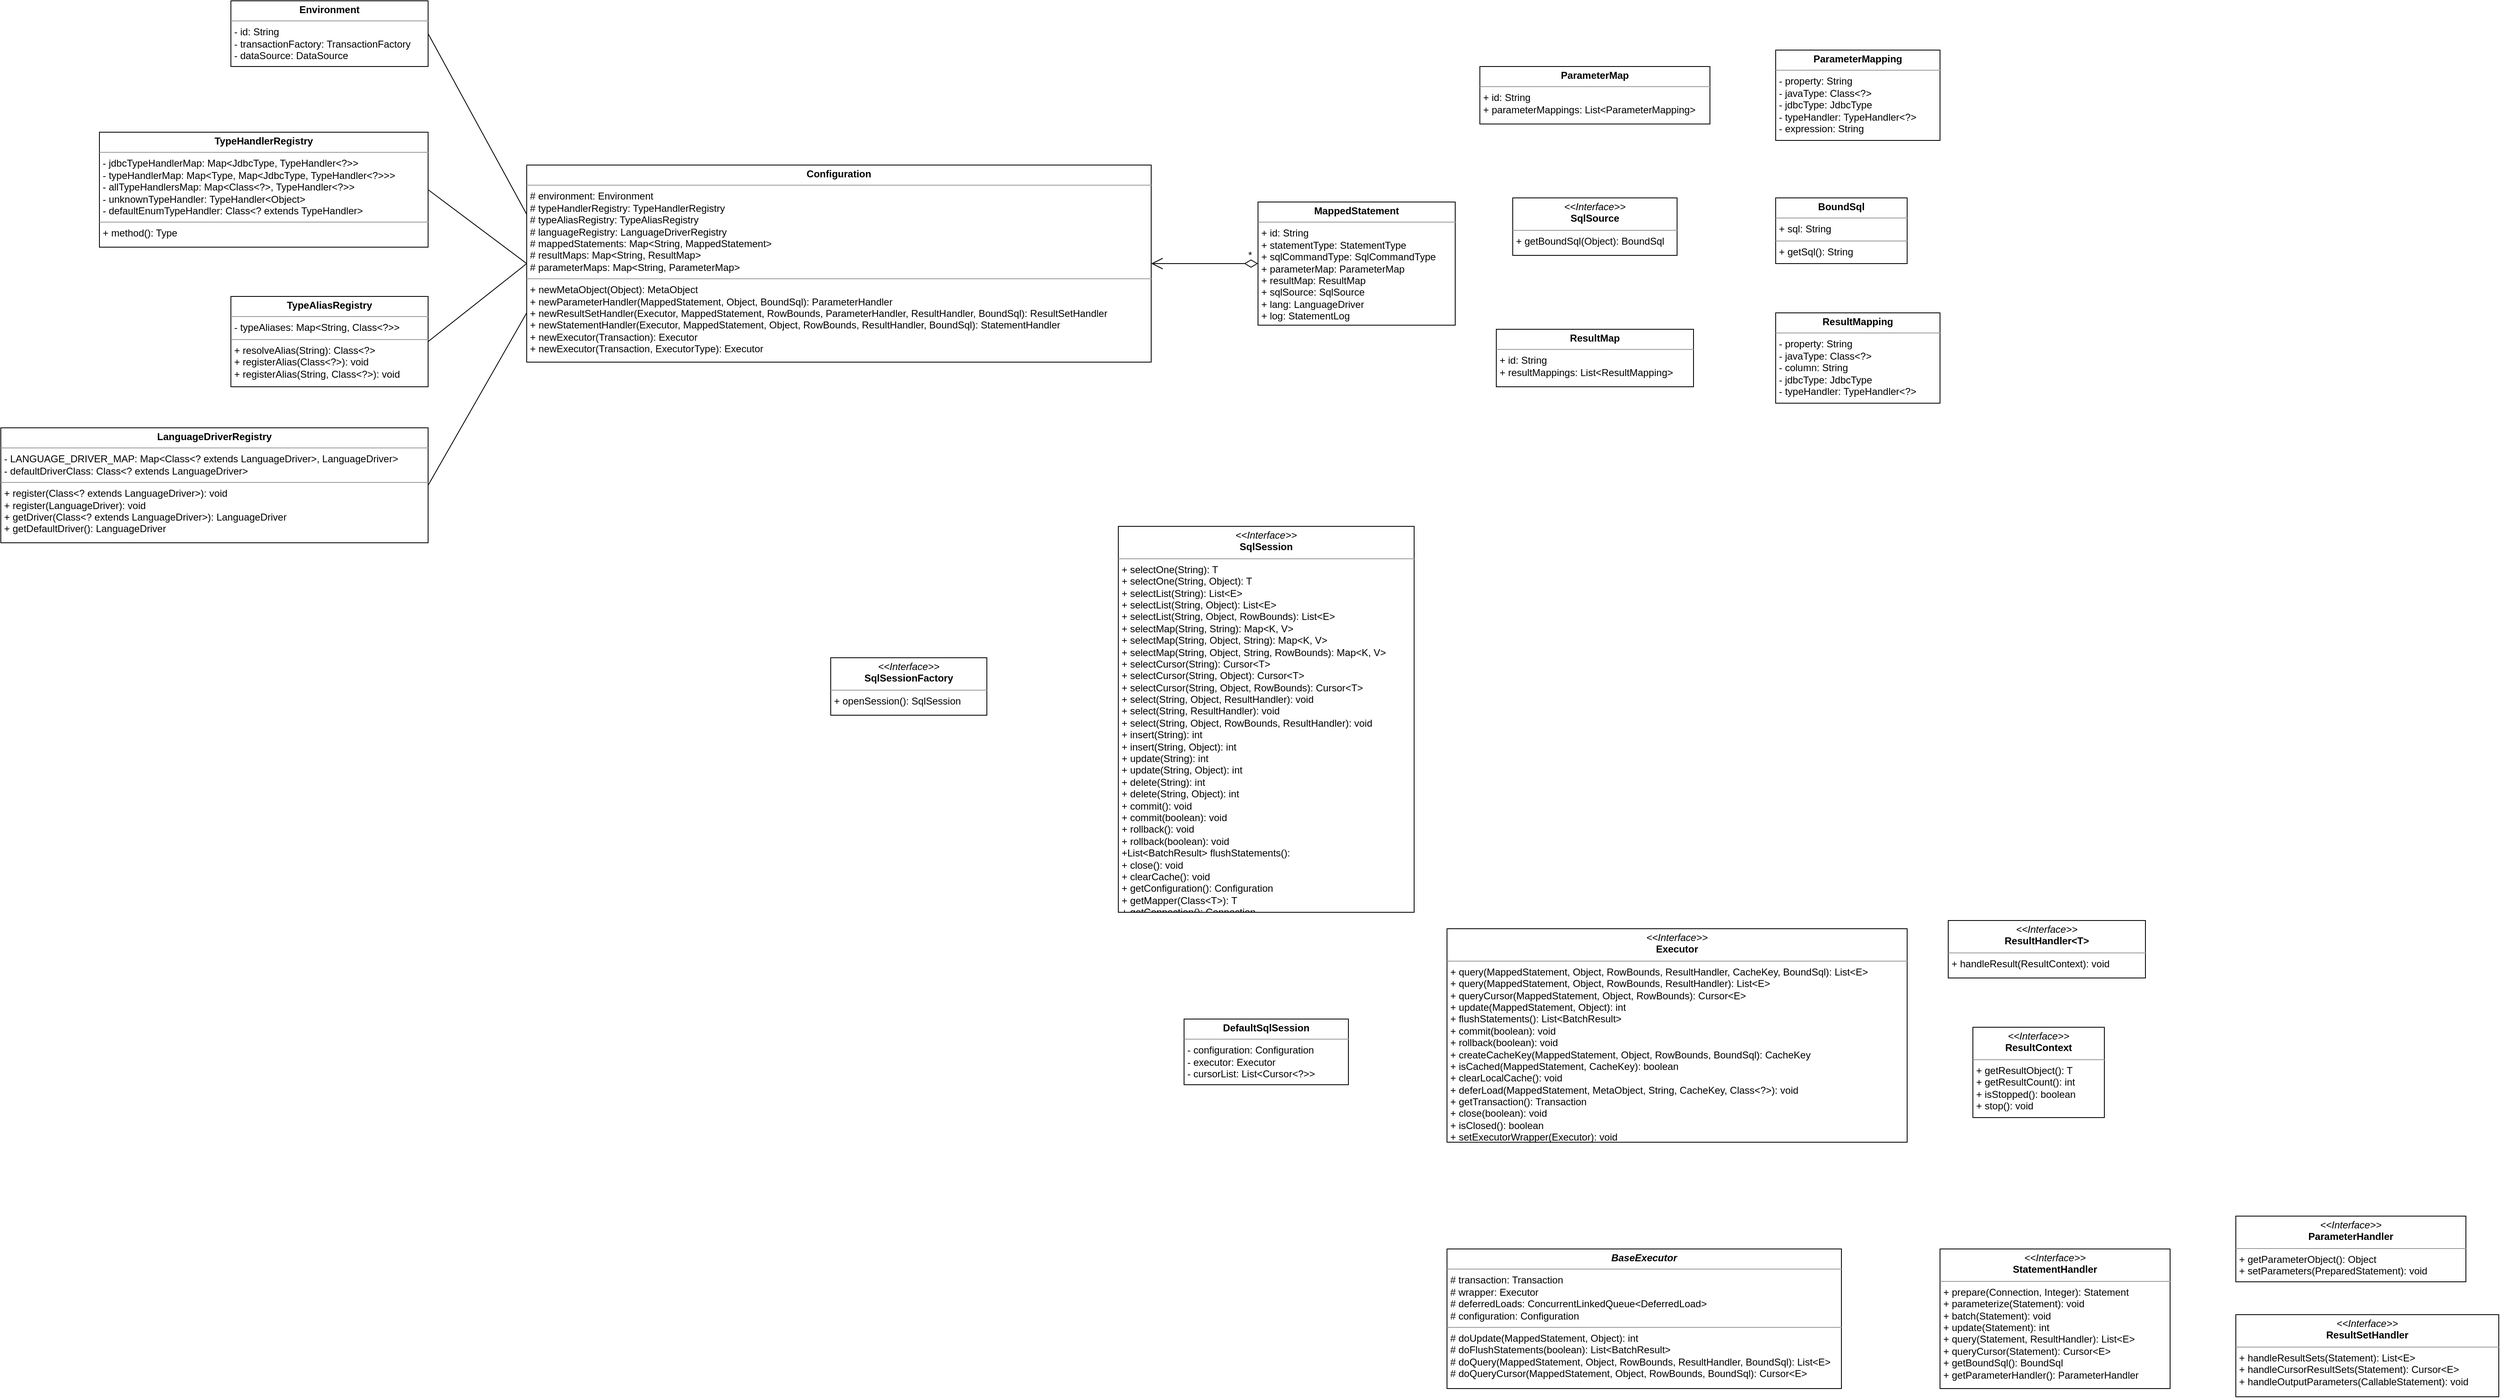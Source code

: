 <mxfile version="13.5.7" type="device"><diagram id="11jCLRWM-ENK_kIR0f4W" name="Page-1"><mxGraphModel dx="2760" dy="745" grid="1" gridSize="10" guides="1" tooltips="1" connect="1" arrows="1" fold="1" page="1" pageScale="1" pageWidth="827" pageHeight="1169" math="0" shadow="0"><root><mxCell id="0"/><mxCell id="1" parent="0"/><mxCell id="-UJexCOjadCY9sfcEA10-1" value="&lt;p style=&quot;margin: 0px ; margin-top: 4px ; text-align: center&quot;&gt;&lt;i&gt;&amp;lt;&amp;lt;Interface&amp;gt;&amp;gt;&lt;/i&gt;&lt;br&gt;&lt;b&gt;SqlSource&lt;/b&gt;&lt;/p&gt;&lt;hr size=&quot;1&quot;&gt;&lt;p style=&quot;margin: 0px ; margin-left: 4px&quot;&gt;+ getBoundSql(Object): BoundSql&lt;/p&gt;" style="verticalAlign=top;align=left;overflow=fill;fontSize=12;fontFamily=Helvetica;html=1;" parent="1" vertex="1"><mxGeometry x="840" y="680" width="200" height="70" as="geometry"/></mxCell><mxCell id="-UJexCOjadCY9sfcEA10-2" value="&lt;p style=&quot;margin: 0px ; margin-top: 4px ; text-align: center&quot;&gt;&lt;b&gt;BoundSql&lt;/b&gt;&lt;/p&gt;&lt;hr size=&quot;1&quot;&gt;&lt;p style=&quot;margin: 0px ; margin-left: 4px&quot;&gt;+ sql: String&lt;/p&gt;&lt;hr size=&quot;1&quot;&gt;&lt;p style=&quot;margin: 0px ; margin-left: 4px&quot;&gt;+ getSql(): String&lt;/p&gt;" style="verticalAlign=top;align=left;overflow=fill;fontSize=12;fontFamily=Helvetica;html=1;" parent="1" vertex="1"><mxGeometry x="1160" y="680" width="160" height="80" as="geometry"/></mxCell><mxCell id="-UJexCOjadCY9sfcEA10-3" value="&lt;p style=&quot;margin: 0px ; margin-top: 4px ; text-align: center&quot;&gt;&lt;b&gt;MappedStatement&lt;/b&gt;&lt;/p&gt;&lt;hr size=&quot;1&quot;&gt;&lt;p style=&quot;margin: 0px ; margin-left: 4px&quot;&gt;+ id: String&lt;/p&gt;&lt;p style=&quot;margin: 0px ; margin-left: 4px&quot;&gt;+ statementType: StatementType&lt;/p&gt;&lt;p style=&quot;margin: 0px ; margin-left: 4px&quot;&gt;+ sqlCommandType: SqlCommandType&lt;/p&gt;&lt;p style=&quot;margin: 0px ; margin-left: 4px&quot;&gt;+ parameterMap: ParameterMap&lt;/p&gt;&lt;p style=&quot;margin: 0px ; margin-left: 4px&quot;&gt;+ resultMap: ResultMap&lt;/p&gt;&lt;p style=&quot;margin: 0px ; margin-left: 4px&quot;&gt;+ sqlSource: SqlSource&lt;/p&gt;&lt;p style=&quot;margin: 0px ; margin-left: 4px&quot;&gt;+ lang: LanguageDriver&lt;/p&gt;&lt;p style=&quot;margin: 0px ; margin-left: 4px&quot;&gt;+ log: StatementLog&lt;/p&gt;" style="verticalAlign=top;align=left;overflow=fill;fontSize=12;fontFamily=Helvetica;html=1;" parent="1" vertex="1"><mxGeometry x="530" y="685" width="240" height="150" as="geometry"/></mxCell><mxCell id="-UJexCOjadCY9sfcEA10-4" value="&lt;p style=&quot;margin: 0px ; margin-top: 4px ; text-align: center&quot;&gt;&lt;b&gt;TypeHandlerRegistry&lt;/b&gt;&lt;/p&gt;&lt;hr size=&quot;1&quot;&gt;&lt;p style=&quot;margin: 0px ; margin-left: 4px&quot;&gt;- jdbcTypeHandlerMap: Map&amp;lt;JdbcType, TypeHandler&amp;lt;?&amp;gt;&amp;gt;&lt;/p&gt;&lt;p style=&quot;margin: 0px ; margin-left: 4px&quot;&gt;- typeHandlerMap: Map&amp;lt;Type, Map&amp;lt;JdbcType, TypeHandler&amp;lt;?&amp;gt;&amp;gt;&amp;gt;&lt;/p&gt;&lt;p style=&quot;margin: 0px ; margin-left: 4px&quot;&gt;- allTypeHandlersMap: Map&amp;lt;Class&amp;lt;?&amp;gt;, TypeHandler&amp;lt;?&amp;gt;&amp;gt;&lt;/p&gt;&lt;p style=&quot;margin: 0px ; margin-left: 4px&quot;&gt;- unknownTypeHandler: TypeHandler&amp;lt;Object&amp;gt;&lt;/p&gt;&lt;p style=&quot;margin: 0px ; margin-left: 4px&quot;&gt;- defaultEnumTypeHandler: Class&amp;lt;? extends TypeHandler&amp;gt;&lt;/p&gt;&lt;hr size=&quot;1&quot;&gt;&lt;p style=&quot;margin: 0px ; margin-left: 4px&quot;&gt;+ method(): Type&lt;/p&gt;" style="verticalAlign=top;align=left;overflow=fill;fontSize=12;fontFamily=Helvetica;html=1;" parent="1" vertex="1"><mxGeometry x="-880" y="600" width="400" height="140" as="geometry"/></mxCell><mxCell id="-UJexCOjadCY9sfcEA10-5" value="&lt;p style=&quot;margin: 0px ; margin-top: 4px ; text-align: center&quot;&gt;&lt;b&gt;ResultMapping&lt;/b&gt;&lt;/p&gt;&lt;hr size=&quot;1&quot;&gt;&lt;p style=&quot;margin: 0px ; margin-left: 4px&quot;&gt;- property: String&lt;/p&gt;&lt;p style=&quot;margin: 0px ; margin-left: 4px&quot;&gt;- javaType: Class&amp;lt;?&amp;gt;&lt;/p&gt;&lt;p style=&quot;margin: 0px ; margin-left: 4px&quot;&gt;- column: String&lt;/p&gt;&lt;p style=&quot;margin: 0px ; margin-left: 4px&quot;&gt;- jdbcType: JdbcType&lt;/p&gt;&lt;p style=&quot;margin: 0px ; margin-left: 4px&quot;&gt;- typeHandler: TypeHandler&amp;lt;?&amp;gt;&lt;/p&gt;" style="verticalAlign=top;align=left;overflow=fill;fontSize=12;fontFamily=Helvetica;html=1;" parent="1" vertex="1"><mxGeometry x="1160" y="820" width="200" height="110" as="geometry"/></mxCell><mxCell id="-UJexCOjadCY9sfcEA10-6" value="&lt;p style=&quot;margin: 0px ; margin-top: 4px ; text-align: center&quot;&gt;&lt;b&gt;ResultMap&lt;/b&gt;&lt;/p&gt;&lt;hr size=&quot;1&quot;&gt;&lt;p style=&quot;margin: 0px ; margin-left: 4px&quot;&gt;+ id: String&lt;/p&gt;&lt;p style=&quot;margin: 0px ; margin-left: 4px&quot;&gt;+ resultMappings: List&amp;lt;ResultMapping&amp;gt;&lt;/p&gt;" style="verticalAlign=top;align=left;overflow=fill;fontSize=12;fontFamily=Helvetica;html=1;" parent="1" vertex="1"><mxGeometry x="820" y="840" width="240" height="70" as="geometry"/></mxCell><mxCell id="-UJexCOjadCY9sfcEA10-7" value="&lt;p style=&quot;margin: 0px ; margin-top: 4px ; text-align: center&quot;&gt;&lt;b&gt;ParameterMapping&lt;/b&gt;&lt;/p&gt;&lt;hr size=&quot;1&quot;&gt;&lt;p style=&quot;margin: 0px ; margin-left: 4px&quot;&gt;- property: String&lt;/p&gt;&lt;p style=&quot;margin: 0px ; margin-left: 4px&quot;&gt;- javaType: Class&amp;lt;?&amp;gt;&lt;/p&gt;&lt;p style=&quot;margin: 0px ; margin-left: 4px&quot;&gt;- jdbcType: JdbcType&lt;/p&gt;&lt;p style=&quot;margin: 0px ; margin-left: 4px&quot;&gt;- typeHandler: TypeHandler&amp;lt;?&amp;gt;&lt;/p&gt;&lt;p style=&quot;margin: 0px ; margin-left: 4px&quot;&gt;- expression: String&lt;/p&gt;" style="verticalAlign=top;align=left;overflow=fill;fontSize=12;fontFamily=Helvetica;html=1;" parent="1" vertex="1"><mxGeometry x="1160" y="500" width="200" height="110" as="geometry"/></mxCell><mxCell id="-UJexCOjadCY9sfcEA10-8" value="&lt;p style=&quot;margin: 0px ; margin-top: 4px ; text-align: center&quot;&gt;&lt;b&gt;ParameterMap&lt;/b&gt;&lt;/p&gt;&lt;hr size=&quot;1&quot;&gt;&lt;p style=&quot;margin: 0px ; margin-left: 4px&quot;&gt;+ id: String&lt;/p&gt;&lt;p style=&quot;margin: 0px ; margin-left: 4px&quot;&gt;+ parameterMappings: List&amp;lt;ParameterMapping&amp;gt;&lt;/p&gt;" style="verticalAlign=top;align=left;overflow=fill;fontSize=12;fontFamily=Helvetica;html=1;" parent="1" vertex="1"><mxGeometry x="800" y="520" width="280" height="70" as="geometry"/></mxCell><mxCell id="-UJexCOjadCY9sfcEA10-9" value="&lt;p style=&quot;margin: 0px ; margin-top: 4px ; text-align: center&quot;&gt;&lt;b&gt;TypeAliasRegistry&lt;/b&gt;&lt;/p&gt;&lt;hr size=&quot;1&quot;&gt;&lt;p style=&quot;margin: 0px ; margin-left: 4px&quot;&gt;- typeAliases: Map&amp;lt;String, Class&amp;lt;?&amp;gt;&amp;gt;&lt;/p&gt;&lt;hr size=&quot;1&quot;&gt;&lt;p style=&quot;margin: 0px ; margin-left: 4px&quot;&gt;+ resolveAlias(String): Class&amp;lt;?&amp;gt;&lt;/p&gt;&lt;p style=&quot;margin: 0px ; margin-left: 4px&quot;&gt;+ registerAlias(Class&amp;lt;?&amp;gt;): void&lt;/p&gt;&lt;p style=&quot;margin: 0px ; margin-left: 4px&quot;&gt;+ registerAlias(String, Class&amp;lt;?&amp;gt;): void&lt;/p&gt;" style="verticalAlign=top;align=left;overflow=fill;fontSize=12;fontFamily=Helvetica;html=1;" parent="1" vertex="1"><mxGeometry x="-720" y="800" width="240" height="110" as="geometry"/></mxCell><mxCell id="-UJexCOjadCY9sfcEA10-10" value="&lt;p style=&quot;margin: 0px ; margin-top: 4px ; text-align: center&quot;&gt;&lt;b&gt;LanguageDriverRegistry&lt;/b&gt;&lt;/p&gt;&lt;hr size=&quot;1&quot;&gt;&lt;p style=&quot;margin: 0px ; margin-left: 4px&quot;&gt;- LANGUAGE_DRIVER_MAP: Map&amp;lt;Class&amp;lt;? extends LanguageDriver&amp;gt;, LanguageDriver&amp;gt;&lt;/p&gt;&lt;p style=&quot;margin: 0px ; margin-left: 4px&quot;&gt;- defaultDriverClass: Class&amp;lt;? extends LanguageDriver&amp;gt;&lt;/p&gt;&lt;hr size=&quot;1&quot;&gt;&lt;p style=&quot;margin: 0px ; margin-left: 4px&quot;&gt;+ register(Class&amp;lt;? extends LanguageDriver&amp;gt;): void&lt;/p&gt;&lt;p style=&quot;margin: 0px ; margin-left: 4px&quot;&gt;+ register(LanguageDriver): void&lt;/p&gt;&lt;p style=&quot;margin: 0px ; margin-left: 4px&quot;&gt;+ getDriver(Class&amp;lt;? extends LanguageDriver&amp;gt;): LanguageDriver&lt;/p&gt;&lt;p style=&quot;margin: 0px ; margin-left: 4px&quot;&gt;+ getDefaultDriver(): LanguageDriver&lt;/p&gt;" style="verticalAlign=top;align=left;overflow=fill;fontSize=12;fontFamily=Helvetica;html=1;" parent="1" vertex="1"><mxGeometry x="-1000" y="960" width="520" height="140" as="geometry"/></mxCell><mxCell id="-UJexCOjadCY9sfcEA10-12" value="&lt;p style=&quot;margin: 0px ; margin-top: 4px ; text-align: center&quot;&gt;&lt;b&gt;Environment&lt;/b&gt;&lt;/p&gt;&lt;hr size=&quot;1&quot;&gt;&lt;p style=&quot;margin: 0px ; margin-left: 4px&quot;&gt;- id: String&lt;/p&gt;&lt;p style=&quot;margin: 0px ; margin-left: 4px&quot;&gt;- transactionFactory: TransactionFactory&lt;/p&gt;&lt;p style=&quot;margin: 0px ; margin-left: 4px&quot;&gt;- dataSource: DataSource&lt;/p&gt;" style="verticalAlign=top;align=left;overflow=fill;fontSize=12;fontFamily=Helvetica;html=1;" parent="1" vertex="1"><mxGeometry x="-720" y="440" width="240" height="80" as="geometry"/></mxCell><mxCell id="-UJexCOjadCY9sfcEA10-13" value="&lt;p style=&quot;margin: 0px ; margin-top: 4px ; text-align: center&quot;&gt;&lt;i&gt;&amp;lt;&amp;lt;Interface&amp;gt;&amp;gt;&lt;/i&gt;&lt;br&gt;&lt;b&gt;SqlSessionFactory&lt;/b&gt;&lt;/p&gt;&lt;hr size=&quot;1&quot;&gt;&lt;p style=&quot;margin: 0px ; margin-left: 4px&quot;&gt;+ openSession(): SqlSession&lt;br&gt;&lt;/p&gt;" style="verticalAlign=top;align=left;overflow=fill;fontSize=12;fontFamily=Helvetica;html=1;" parent="1" vertex="1"><mxGeometry x="10" y="1240" width="190" height="70" as="geometry"/></mxCell><mxCell id="-UJexCOjadCY9sfcEA10-14" value="&lt;p style=&quot;margin: 0px ; margin-top: 4px ; text-align: center&quot;&gt;&lt;i&gt;&amp;lt;&amp;lt;Interface&amp;gt;&amp;gt;&lt;/i&gt;&lt;br&gt;&lt;b&gt;SqlSession&lt;/b&gt;&lt;/p&gt;&lt;hr size=&quot;1&quot;&gt;&lt;p style=&quot;margin: 0px ; margin-left: 4px&quot;&gt;+ selectOne(String): T&lt;/p&gt;&lt;p style=&quot;margin: 0px ; margin-left: 4px&quot;&gt;+ selectOne(String, Object): T&lt;/p&gt;&lt;p style=&quot;margin: 0px ; margin-left: 4px&quot;&gt;+ selectList(String): List&amp;lt;E&amp;gt;&lt;/p&gt;&lt;p style=&quot;margin: 0px ; margin-left: 4px&quot;&gt;+ selectList(String, Object): List&amp;lt;E&amp;gt;&lt;/p&gt;&lt;p style=&quot;margin: 0px ; margin-left: 4px&quot;&gt;+ selectList(String, Object, RowBounds): List&amp;lt;E&amp;gt;&lt;/p&gt;&lt;p style=&quot;margin: 0px ; margin-left: 4px&quot;&gt;+ selectMap(String, String): Map&amp;lt;K, V&amp;gt;&lt;/p&gt;&lt;p style=&quot;margin: 0px ; margin-left: 4px&quot;&gt;+ selectMap(String, Object, String): Map&amp;lt;K, V&amp;gt;&lt;/p&gt;&lt;p style=&quot;margin: 0px ; margin-left: 4px&quot;&gt;+ selectMap(String, Object, String, RowBounds): Map&amp;lt;K, V&amp;gt;&lt;/p&gt;&lt;p style=&quot;margin: 0px ; margin-left: 4px&quot;&gt;+ selectCursor(String): Cursor&amp;lt;T&amp;gt;&lt;/p&gt;&lt;p style=&quot;margin: 0px ; margin-left: 4px&quot;&gt;+ selectCursor(String, Object): Cursor&amp;lt;T&amp;gt;&lt;/p&gt;&lt;p style=&quot;margin: 0px ; margin-left: 4px&quot;&gt;+ selectCursor(String, Object, RowBounds): Cursor&amp;lt;T&amp;gt;&lt;/p&gt;&lt;p style=&quot;margin: 0px ; margin-left: 4px&quot;&gt;+ select(String, Object, ResultHandler): void&lt;/p&gt;&lt;p style=&quot;margin: 0px ; margin-left: 4px&quot;&gt;+ select(String, ResultHandler): void&lt;/p&gt;&lt;p style=&quot;margin: 0px ; margin-left: 4px&quot;&gt;+ select(String, Object, RowBounds, ResultHandler): void&lt;/p&gt;&lt;p style=&quot;margin: 0px ; margin-left: 4px&quot;&gt;+ insert(String): int&lt;/p&gt;&lt;p style=&quot;margin: 0px ; margin-left: 4px&quot;&gt;+ insert(String, Object): int&lt;/p&gt;&lt;p style=&quot;margin: 0px ; margin-left: 4px&quot;&gt;+ update(String): int&lt;/p&gt;&lt;p style=&quot;margin: 0px ; margin-left: 4px&quot;&gt;+ update(String, Object): int&lt;/p&gt;&lt;p style=&quot;margin: 0px ; margin-left: 4px&quot;&gt;+ delete(String): int&lt;/p&gt;&lt;p style=&quot;margin: 0px ; margin-left: 4px&quot;&gt;+ delete(String, Object): int&lt;/p&gt;&lt;p style=&quot;margin: 0px ; margin-left: 4px&quot;&gt;+ commit(): void&lt;/p&gt;&lt;p style=&quot;margin: 0px ; margin-left: 4px&quot;&gt;+ commit(boolean): void&lt;/p&gt;&lt;p style=&quot;margin: 0px ; margin-left: 4px&quot;&gt;+ rollback(): void&lt;/p&gt;&lt;p style=&quot;margin: 0px ; margin-left: 4px&quot;&gt;+ rollback(boolean): void&lt;/p&gt;&lt;p style=&quot;margin: 0px ; margin-left: 4px&quot;&gt;+List&amp;lt;BatchResult&amp;gt; flushStatements():&amp;nbsp;&lt;/p&gt;&lt;p style=&quot;margin: 0px ; margin-left: 4px&quot;&gt;+ close(): void&lt;/p&gt;&lt;p style=&quot;margin: 0px ; margin-left: 4px&quot;&gt;+ clearCache(): void&lt;/p&gt;&lt;p style=&quot;margin: 0px ; margin-left: 4px&quot;&gt;+ getConfiguration(): Configuration&lt;/p&gt;&lt;p style=&quot;margin: 0px ; margin-left: 4px&quot;&gt;+ getMapper(Class&amp;lt;T&amp;gt;): T&lt;/p&gt;&lt;p style=&quot;margin: 0px ; margin-left: 4px&quot;&gt;+ getConnection(): Connection&lt;/p&gt;" style="verticalAlign=top;align=left;overflow=fill;fontSize=12;fontFamily=Helvetica;html=1;" parent="1" vertex="1"><mxGeometry x="360" y="1080" width="360" height="470" as="geometry"/></mxCell><mxCell id="-UJexCOjadCY9sfcEA10-15" value="&lt;p style=&quot;margin: 0px ; margin-top: 4px ; text-align: center&quot;&gt;&lt;b&gt;DefaultSqlSession&lt;/b&gt;&lt;/p&gt;&lt;hr size=&quot;1&quot;&gt;&lt;p style=&quot;margin: 0px ; margin-left: 4px&quot;&gt;- configuration: Configuration&lt;/p&gt;&lt;p style=&quot;margin: 0px ; margin-left: 4px&quot;&gt;- executor: Executor&lt;/p&gt;&lt;p style=&quot;margin: 0px ; margin-left: 4px&quot;&gt;- cursorList: List&amp;lt;Cursor&amp;lt;?&amp;gt;&amp;gt;&lt;/p&gt;" style="verticalAlign=top;align=left;overflow=fill;fontSize=12;fontFamily=Helvetica;html=1;" parent="1" vertex="1"><mxGeometry x="440" y="1680" width="200" height="80" as="geometry"/></mxCell><mxCell id="-UJexCOjadCY9sfcEA10-16" value="&lt;p style=&quot;margin: 0px ; margin-top: 4px ; text-align: center&quot;&gt;&lt;i&gt;&amp;lt;&amp;lt;Interface&amp;gt;&amp;gt;&lt;/i&gt;&lt;br&gt;&lt;b&gt;ResultHandler&amp;lt;T&amp;gt;&lt;/b&gt;&lt;/p&gt;&lt;hr size=&quot;1&quot;&gt;&lt;p style=&quot;margin: 0px ; margin-left: 4px&quot;&gt;+ handleResult(ResultContext): void&lt;br&gt;&lt;/p&gt;" style="verticalAlign=top;align=left;overflow=fill;fontSize=12;fontFamily=Helvetica;html=1;" parent="1" vertex="1"><mxGeometry x="1370" y="1560" width="240" height="70" as="geometry"/></mxCell><mxCell id="-UJexCOjadCY9sfcEA10-17" value="&lt;p style=&quot;margin: 0px ; margin-top: 4px ; text-align: center&quot;&gt;&lt;i&gt;&amp;lt;&amp;lt;Interface&amp;gt;&amp;gt;&lt;/i&gt;&lt;br&gt;&lt;b&gt;ResultContext&lt;/b&gt;&lt;/p&gt;&lt;hr size=&quot;1&quot;&gt;&lt;p style=&quot;margin: 0px ; margin-left: 4px&quot;&gt;+ getResultObject(): T&lt;/p&gt;&lt;p style=&quot;margin: 0px ; margin-left: 4px&quot;&gt;+ getResultCount(): int&lt;/p&gt;&lt;p style=&quot;margin: 0px ; margin-left: 4px&quot;&gt;+ isStopped(): boolean&lt;/p&gt;&lt;p style=&quot;margin: 0px ; margin-left: 4px&quot;&gt;+ stop(): void&lt;/p&gt;" style="verticalAlign=top;align=left;overflow=fill;fontSize=12;fontFamily=Helvetica;html=1;" parent="1" vertex="1"><mxGeometry x="1400" y="1690" width="160" height="110" as="geometry"/></mxCell><mxCell id="-UJexCOjadCY9sfcEA10-18" value="&lt;p style=&quot;margin: 0px ; margin-top: 4px ; text-align: center&quot;&gt;&lt;i&gt;&amp;lt;&amp;lt;Interface&amp;gt;&amp;gt;&lt;/i&gt;&lt;br&gt;&lt;b&gt;Executor&lt;/b&gt;&lt;/p&gt;&lt;hr size=&quot;1&quot;&gt;&lt;p style=&quot;margin: 0px ; margin-left: 4px&quot;&gt;+ query(MappedStatement, Object, RowBounds, ResultHandler, CacheKey, BoundSql): List&amp;lt;E&amp;gt;&lt;/p&gt;&lt;p style=&quot;margin: 0px ; margin-left: 4px&quot;&gt;+ query(MappedStatement, Object, RowBounds, ResultHandler): List&amp;lt;E&amp;gt;&lt;/p&gt;&lt;p style=&quot;margin: 0px ; margin-left: 4px&quot;&gt;+ queryCursor(MappedStatement, Object, RowBounds): Cursor&amp;lt;E&amp;gt;&lt;/p&gt;&lt;p style=&quot;margin: 0px ; margin-left: 4px&quot;&gt;+ update(MappedStatement, Object): int&lt;/p&gt;&lt;p style=&quot;margin: 0px ; margin-left: 4px&quot;&gt;+ flushStatements(): List&amp;lt;BatchResult&amp;gt;&lt;/p&gt;&lt;p style=&quot;margin: 0px ; margin-left: 4px&quot;&gt;+ commit(boolean): void&lt;/p&gt;&lt;p style=&quot;margin: 0px ; margin-left: 4px&quot;&gt;+ rollback(boolean): void&lt;/p&gt;&lt;p style=&quot;margin: 0px ; margin-left: 4px&quot;&gt;+ createCacheKey(MappedStatement, Object, RowBounds, BoundSql): CacheKey&lt;/p&gt;&lt;p style=&quot;margin: 0px ; margin-left: 4px&quot;&gt;+ isCached(MappedStatement, CacheKey): boolean&lt;/p&gt;&lt;p style=&quot;margin: 0px ; margin-left: 4px&quot;&gt;+ clearLocalCache(): void&lt;/p&gt;&lt;p style=&quot;margin: 0px ; margin-left: 4px&quot;&gt;+ deferLoad(MappedStatement, MetaObject, String, CacheKey, Class&amp;lt;?&amp;gt;): void&lt;/p&gt;&lt;p style=&quot;margin: 0px ; margin-left: 4px&quot;&gt;+ getTransaction(): Transaction&lt;/p&gt;&lt;p style=&quot;margin: 0px ; margin-left: 4px&quot;&gt;+ close(boolean): void&lt;/p&gt;&lt;p style=&quot;margin: 0px ; margin-left: 4px&quot;&gt;+ isClosed(): boolean&lt;/p&gt;&lt;p style=&quot;margin: 0px ; margin-left: 4px&quot;&gt;+ setExecutorWrapper(Executor): void&lt;/p&gt;" style="verticalAlign=top;align=left;overflow=fill;fontSize=12;fontFamily=Helvetica;html=1;" parent="1" vertex="1"><mxGeometry x="760" y="1570" width="560" height="260" as="geometry"/></mxCell><mxCell id="-UJexCOjadCY9sfcEA10-19" value="&lt;p style=&quot;margin: 0px ; margin-top: 4px ; text-align: center&quot;&gt;&lt;i&gt;&amp;lt;&amp;lt;Interface&amp;gt;&amp;gt;&lt;/i&gt;&lt;br&gt;&lt;b&gt;ParameterHandler&lt;/b&gt;&lt;/p&gt;&lt;hr size=&quot;1&quot;&gt;&lt;p style=&quot;margin: 0px ; margin-left: 4px&quot;&gt;+ getParameterObject(): Object&lt;/p&gt;&lt;p style=&quot;margin: 0px ; margin-left: 4px&quot;&gt;+ setParameters(PreparedStatement): void&lt;/p&gt;" style="verticalAlign=top;align=left;overflow=fill;fontSize=12;fontFamily=Helvetica;html=1;" parent="1" vertex="1"><mxGeometry x="1720" y="1920" width="280" height="80" as="geometry"/></mxCell><mxCell id="-UJexCOjadCY9sfcEA10-20" value="&lt;p style=&quot;margin: 0px ; margin-top: 4px ; text-align: center&quot;&gt;&lt;i&gt;&amp;lt;&amp;lt;Interface&amp;gt;&amp;gt;&lt;/i&gt;&lt;br&gt;&lt;b&gt;StatementHandler&lt;/b&gt;&lt;/p&gt;&lt;hr size=&quot;1&quot;&gt;&lt;p style=&quot;margin: 0px ; margin-left: 4px&quot;&gt;+ prepare(Connection, Integer): Statement&lt;/p&gt;&lt;p style=&quot;margin: 0px ; margin-left: 4px&quot;&gt;+ parameterize(Statement): void&lt;/p&gt;&lt;p style=&quot;margin: 0px ; margin-left: 4px&quot;&gt;+ batch(Statement): void&lt;/p&gt;&lt;p style=&quot;margin: 0px ; margin-left: 4px&quot;&gt;+ update(Statement): int&lt;/p&gt;&lt;p style=&quot;margin: 0px ; margin-left: 4px&quot;&gt;+ query(Statement, ResultHandler): List&amp;lt;E&amp;gt;&lt;/p&gt;&lt;p style=&quot;margin: 0px ; margin-left: 4px&quot;&gt;+ queryCursor(Statement): Cursor&amp;lt;E&amp;gt;&lt;/p&gt;&lt;p style=&quot;margin: 0px ; margin-left: 4px&quot;&gt;+ getBoundSql(): BoundSql&lt;/p&gt;&lt;p style=&quot;margin: 0px ; margin-left: 4px&quot;&gt;+ getParameterHandler(): ParameterHandler&lt;/p&gt;" style="verticalAlign=top;align=left;overflow=fill;fontSize=12;fontFamily=Helvetica;html=1;" parent="1" vertex="1"><mxGeometry x="1360" y="1960" width="280" height="170" as="geometry"/></mxCell><mxCell id="-UJexCOjadCY9sfcEA10-21" value="&lt;p style=&quot;margin: 0px ; margin-top: 4px ; text-align: center&quot;&gt;&lt;i&gt;&amp;lt;&amp;lt;Interface&amp;gt;&amp;gt;&lt;/i&gt;&lt;br&gt;&lt;b&gt;ResultSetHandler&lt;/b&gt;&lt;/p&gt;&lt;hr size=&quot;1&quot;&gt;&lt;p style=&quot;margin: 0px ; margin-left: 4px&quot;&gt;+ handleResultSets(Statement): List&amp;lt;E&amp;gt;&lt;/p&gt;&lt;p style=&quot;margin: 0px ; margin-left: 4px&quot;&gt;+ handleCursorResultSets(Statement): Cursor&amp;lt;E&amp;gt;&lt;/p&gt;&lt;p style=&quot;margin: 0px ; margin-left: 4px&quot;&gt;+ handleOutputParameters(CallableStatement): void&lt;/p&gt;" style="verticalAlign=top;align=left;overflow=fill;fontSize=12;fontFamily=Helvetica;html=1;" parent="1" vertex="1"><mxGeometry x="1720" y="2040" width="320" height="100" as="geometry"/></mxCell><mxCell id="-UJexCOjadCY9sfcEA10-22" value="&lt;p style=&quot;margin: 0px ; margin-top: 4px ; text-align: center&quot;&gt;&lt;b&gt;&lt;i&gt;BaseExecutor&lt;/i&gt;&lt;/b&gt;&lt;/p&gt;&lt;hr size=&quot;1&quot;&gt;&lt;p style=&quot;margin: 0px ; margin-left: 4px&quot;&gt;# transaction: Transaction&lt;/p&gt;&lt;p style=&quot;margin: 0px ; margin-left: 4px&quot;&gt;# wrapper: Executor&lt;/p&gt;&lt;p style=&quot;margin: 0px ; margin-left: 4px&quot;&gt;# deferredLoads: ConcurrentLinkedQueue&amp;lt;DeferredLoad&amp;gt;&lt;/p&gt;&lt;p style=&quot;margin: 0px ; margin-left: 4px&quot;&gt;# configuration: Configuration&lt;/p&gt;&lt;hr size=&quot;1&quot;&gt;&lt;p style=&quot;margin: 0px ; margin-left: 4px&quot;&gt;# doUpdate(MappedStatement, Object): int&lt;/p&gt;&lt;p style=&quot;margin: 0px ; margin-left: 4px&quot;&gt;# doFlushStatements(boolean): List&amp;lt;BatchResult&amp;gt;&lt;/p&gt;&lt;p style=&quot;margin: 0px ; margin-left: 4px&quot;&gt;# doQuery(MappedStatement, Object, RowBounds, ResultHandler, BoundSql): List&amp;lt;E&amp;gt;&lt;/p&gt;&lt;p style=&quot;margin: 0px ; margin-left: 4px&quot;&gt;# doQueryCursor(MappedStatement, Object, RowBounds, BoundSql): Cursor&amp;lt;E&amp;gt;&lt;/p&gt;" style="verticalAlign=top;align=left;overflow=fill;fontSize=12;fontFamily=Helvetica;html=1;" parent="1" vertex="1"><mxGeometry x="760" y="1960" width="480" height="170" as="geometry"/></mxCell><mxCell id="GYMT4Adnf66qFiFnmJF9-1" value="" style="endArrow=none;html=1;exitX=1;exitY=0.5;exitDx=0;exitDy=0;entryX=0;entryY=0.25;entryDx=0;entryDy=0;" parent="1" source="-UJexCOjadCY9sfcEA10-12" target="-UJexCOjadCY9sfcEA10-11" edge="1"><mxGeometry relative="1" as="geometry"><mxPoint x="-340" y="510" as="sourcePoint"/><mxPoint x="-180" y="510" as="targetPoint"/></mxGeometry></mxCell><mxCell id="GYMT4Adnf66qFiFnmJF9-2" value="" style="resizable=0;html=1;align=left;verticalAlign=bottom;labelBackgroundColor=#ffffff;fontSize=10;" parent="GYMT4Adnf66qFiFnmJF9-1" connectable="0" vertex="1"><mxGeometry x="-1" relative="1" as="geometry"/></mxCell><mxCell id="GYMT4Adnf66qFiFnmJF9-3" value="" style="resizable=0;html=1;align=right;verticalAlign=bottom;labelBackgroundColor=#ffffff;fontSize=10;" parent="GYMT4Adnf66qFiFnmJF9-1" connectable="0" vertex="1"><mxGeometry x="1" relative="1" as="geometry"/></mxCell><mxCell id="GYMT4Adnf66qFiFnmJF9-4" value="" style="endArrow=none;html=1;entryX=0;entryY=0.5;entryDx=0;entryDy=0;exitX=1;exitY=0.5;exitDx=0;exitDy=0;" parent="1" source="-UJexCOjadCY9sfcEA10-4" target="-UJexCOjadCY9sfcEA10-11" edge="1"><mxGeometry relative="1" as="geometry"><mxPoint x="-350" y="450" as="sourcePoint"/><mxPoint x="-240" y="560" as="targetPoint"/></mxGeometry></mxCell><mxCell id="GYMT4Adnf66qFiFnmJF9-5" value="" style="resizable=0;html=1;align=left;verticalAlign=bottom;labelBackgroundColor=#ffffff;fontSize=10;" parent="GYMT4Adnf66qFiFnmJF9-4" connectable="0" vertex="1"><mxGeometry x="-1" relative="1" as="geometry"/></mxCell><mxCell id="GYMT4Adnf66qFiFnmJF9-6" value="" style="resizable=0;html=1;align=right;verticalAlign=bottom;labelBackgroundColor=#ffffff;fontSize=10;" parent="GYMT4Adnf66qFiFnmJF9-4" connectable="0" vertex="1"><mxGeometry x="1" relative="1" as="geometry"/></mxCell><mxCell id="GYMT4Adnf66qFiFnmJF9-7" value="" style="endArrow=none;html=1;entryX=0;entryY=0.5;entryDx=0;entryDy=0;exitX=1;exitY=0.5;exitDx=0;exitDy=0;" parent="1" source="-UJexCOjadCY9sfcEA10-9" target="-UJexCOjadCY9sfcEA10-11" edge="1"><mxGeometry relative="1" as="geometry"><mxPoint x="-290" y="440" as="sourcePoint"/><mxPoint x="-180" y="550" as="targetPoint"/></mxGeometry></mxCell><mxCell id="GYMT4Adnf66qFiFnmJF9-8" value="" style="resizable=0;html=1;align=left;verticalAlign=bottom;labelBackgroundColor=#ffffff;fontSize=10;" parent="GYMT4Adnf66qFiFnmJF9-7" connectable="0" vertex="1"><mxGeometry x="-1" relative="1" as="geometry"/></mxCell><mxCell id="GYMT4Adnf66qFiFnmJF9-9" value="" style="resizable=0;html=1;align=right;verticalAlign=bottom;labelBackgroundColor=#ffffff;fontSize=10;" parent="GYMT4Adnf66qFiFnmJF9-7" connectable="0" vertex="1"><mxGeometry x="1" relative="1" as="geometry"/></mxCell><mxCell id="GYMT4Adnf66qFiFnmJF9-10" value="" style="endArrow=none;html=1;entryX=0;entryY=0.75;entryDx=0;entryDy=0;exitX=1;exitY=0.5;exitDx=0;exitDy=0;" parent="1" source="-UJexCOjadCY9sfcEA10-10" target="-UJexCOjadCY9sfcEA10-11" edge="1"><mxGeometry relative="1" as="geometry"><mxPoint x="-240" y="425" as="sourcePoint"/><mxPoint x="-130" y="535" as="targetPoint"/></mxGeometry></mxCell><mxCell id="GYMT4Adnf66qFiFnmJF9-11" value="" style="resizable=0;html=1;align=left;verticalAlign=bottom;labelBackgroundColor=#ffffff;fontSize=10;" parent="GYMT4Adnf66qFiFnmJF9-10" connectable="0" vertex="1"><mxGeometry x="-1" relative="1" as="geometry"/></mxCell><mxCell id="GYMT4Adnf66qFiFnmJF9-12" value="" style="resizable=0;html=1;align=right;verticalAlign=bottom;labelBackgroundColor=#ffffff;fontSize=10;" parent="GYMT4Adnf66qFiFnmJF9-10" connectable="0" vertex="1"><mxGeometry x="1" relative="1" as="geometry"/></mxCell><mxCell id="-UJexCOjadCY9sfcEA10-11" value="&lt;p style=&quot;margin: 0px ; margin-top: 4px ; text-align: center&quot;&gt;&lt;b&gt;Configuration&lt;/b&gt;&lt;/p&gt;&lt;hr size=&quot;1&quot;&gt;&lt;p style=&quot;margin: 0px ; margin-left: 4px&quot;&gt;# environment: Environment&lt;/p&gt;&lt;p style=&quot;margin: 0px ; margin-left: 4px&quot;&gt;# typeHandlerRegistry: TypeHandlerRegistry&lt;/p&gt;&lt;p style=&quot;margin: 0px ; margin-left: 4px&quot;&gt;# typeAliasRegistry: TypeAliasRegistry&lt;/p&gt;&lt;p style=&quot;margin: 0px ; margin-left: 4px&quot;&gt;# languageRegistry: LanguageDriverRegistry&lt;/p&gt;&lt;p style=&quot;margin: 0px ; margin-left: 4px&quot;&gt;# mappedStatements: Map&amp;lt;String, MappedStatement&amp;gt;&lt;/p&gt;&lt;p style=&quot;margin: 0px ; margin-left: 4px&quot;&gt;# resultMaps: Map&amp;lt;String, ResultMap&amp;gt;&lt;/p&gt;&lt;p style=&quot;margin: 0px ; margin-left: 4px&quot;&gt;# parameterMaps: Map&amp;lt;String, ParameterMap&amp;gt;&lt;/p&gt;&lt;hr size=&quot;1&quot;&gt;&lt;p style=&quot;margin: 0px ; margin-left: 4px&quot;&gt;+ newMetaObject(Object): MetaObject&lt;/p&gt;&lt;p style=&quot;margin: 0px ; margin-left: 4px&quot;&gt;+ newParameterHandler(MappedStatement, Object, BoundSql): ParameterHandler&lt;/p&gt;&lt;p style=&quot;margin: 0px ; margin-left: 4px&quot;&gt;+ newResultSetHandler(Executor, MappedStatement, RowBounds, ParameterHandler, ResultHandler, BoundSql): ResultSetHandler&lt;/p&gt;&lt;p style=&quot;margin: 0px ; margin-left: 4px&quot;&gt;+ newStatementHandler(Executor, MappedStatement, Object, RowBounds, ResultHandler, BoundSql): StatementHandler&lt;/p&gt;&lt;p style=&quot;margin: 0px ; margin-left: 4px&quot;&gt;+ newExecutor(Transaction): Executor&lt;/p&gt;&lt;p style=&quot;margin: 0px ; margin-left: 4px&quot;&gt;+ newExecutor(Transaction, ExecutorType): Executor&lt;/p&gt;" style="verticalAlign=top;align=left;overflow=fill;fontSize=12;fontFamily=Helvetica;html=1;comic=0;shadow=0;editable=1;fixDash=0;" parent="1" vertex="1"><mxGeometry x="-360" y="640" width="760" height="240" as="geometry"/></mxCell><mxCell id="GYMT4Adnf66qFiFnmJF9-20" value="" style="group" parent="1" vertex="1" connectable="0"><mxGeometry x="510" y="740" width="20" height="20" as="geometry"/></mxCell><mxCell id="GYMT4Adnf66qFiFnmJF9-18" value="*" style="text;html=1;align=center;verticalAlign=middle;resizable=0;points=[];;autosize=1;" parent="GYMT4Adnf66qFiFnmJF9-20" vertex="1"><mxGeometry width="20" height="20" as="geometry"/></mxCell><mxCell id="GYMT4Adnf66qFiFnmJF9-16" value="" style="endArrow=open;html=1;endSize=12;startArrow=diamondThin;startSize=14;startFill=0;align=left;verticalAlign=bottom;shadow=0;entryX=1;entryY=0.5;entryDx=0;entryDy=0;exitX=0;exitY=0.5;exitDx=0;exitDy=0;" parent="1" source="-UJexCOjadCY9sfcEA10-3" target="-UJexCOjadCY9sfcEA10-11" edge="1"><mxGeometry x="-1" y="3" relative="1" as="geometry"><mxPoint x="510" y="760" as="sourcePoint"/><mxPoint x="-10" y="1040" as="targetPoint"/></mxGeometry></mxCell></root></mxGraphModel></diagram></mxfile>